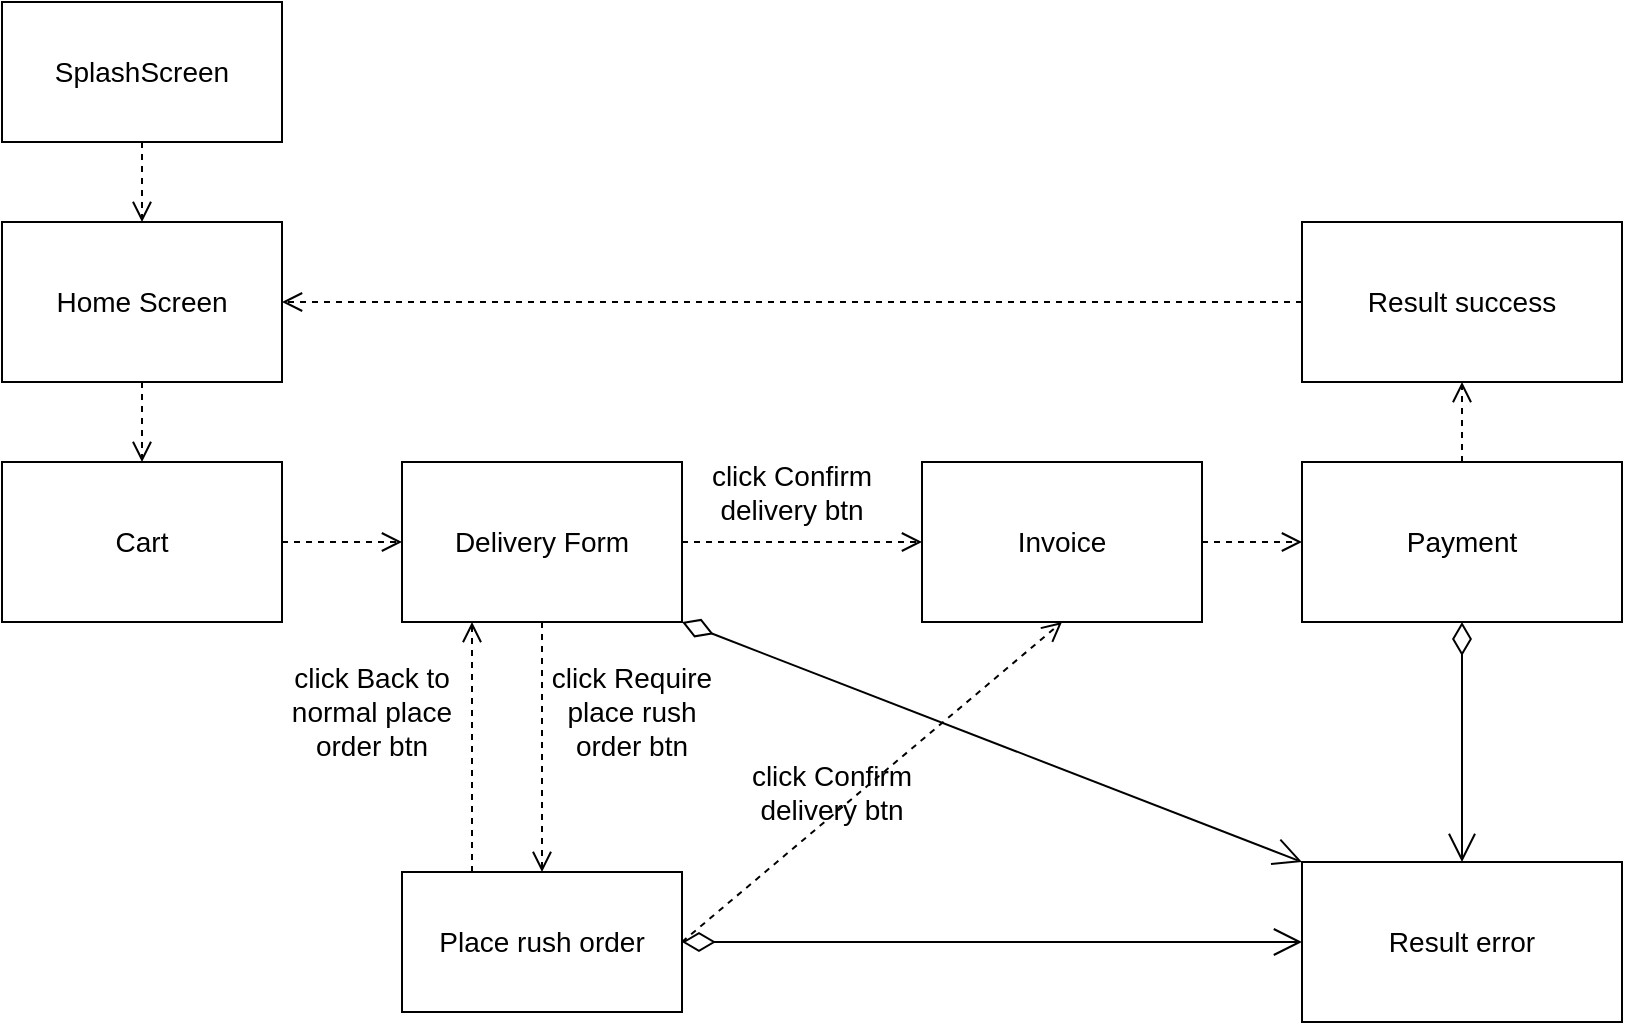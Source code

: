 <mxfile version="15.4.0" type="device"><diagram id="2huegPkSUG0KYw3vWiu2" name="Page-1"><mxGraphModel dx="1662" dy="756" grid="1" gridSize="10" guides="1" tooltips="1" connect="1" arrows="1" fold="1" page="1" pageScale="1" pageWidth="827" pageHeight="1169" math="0" shadow="0"><root><mxCell id="0"/><mxCell id="1" parent="0"/><mxCell id="3AlU-CGyO2z2M7FkPobR-1" value="Home Screen" style="rounded=0;whiteSpace=wrap;html=1;fontSize=14;" parent="1" vertex="1"><mxGeometry x="30" y="160" width="140" height="80" as="geometry"/></mxCell><mxCell id="3AlU-CGyO2z2M7FkPobR-2" value="Place rush order" style="rounded=0;whiteSpace=wrap;html=1;fontSize=14;" parent="1" vertex="1"><mxGeometry x="230" y="485" width="140" height="70" as="geometry"/></mxCell><mxCell id="3AlU-CGyO2z2M7FkPobR-3" value="Delivery Form" style="rounded=0;whiteSpace=wrap;html=1;fontSize=14;" parent="1" vertex="1"><mxGeometry x="230" y="280" width="140" height="80" as="geometry"/></mxCell><mxCell id="3AlU-CGyO2z2M7FkPobR-4" value="Cart" style="rounded=0;whiteSpace=wrap;html=1;fontSize=14;" parent="1" vertex="1"><mxGeometry x="30" y="280" width="140" height="80" as="geometry"/></mxCell><mxCell id="3AlU-CGyO2z2M7FkPobR-6" value="SplashScreen" style="rounded=0;whiteSpace=wrap;html=1;fontSize=14;" parent="1" vertex="1"><mxGeometry x="30" y="50" width="140" height="70" as="geometry"/></mxCell><mxCell id="3AlU-CGyO2z2M7FkPobR-7" value="Payment" style="rounded=0;whiteSpace=wrap;html=1;fontSize=14;" parent="1" vertex="1"><mxGeometry x="680" y="280" width="160" height="80" as="geometry"/></mxCell><mxCell id="3AlU-CGyO2z2M7FkPobR-9" value="Invoice" style="rounded=0;whiteSpace=wrap;html=1;fontSize=14;" parent="1" vertex="1"><mxGeometry x="490" y="280" width="140" height="80" as="geometry"/></mxCell><mxCell id="3AlU-CGyO2z2M7FkPobR-10" value="" style="html=1;verticalAlign=bottom;endArrow=open;dashed=1;endSize=8;rounded=0;fontSize=14;exitX=0;exitY=0.5;exitDx=0;exitDy=0;" parent="1" source="3AlU-CGyO2z2M7FkPobR-23" target="3AlU-CGyO2z2M7FkPobR-1" edge="1"><mxGeometry relative="1" as="geometry"><mxPoint x="590" y="180" as="sourcePoint"/><mxPoint x="510" y="180" as="targetPoint"/></mxGeometry></mxCell><mxCell id="3AlU-CGyO2z2M7FkPobR-11" value="" style="html=1;verticalAlign=bottom;endArrow=open;dashed=1;endSize=8;rounded=0;fontSize=14;exitX=0.5;exitY=1;exitDx=0;exitDy=0;entryX=0.5;entryY=0;entryDx=0;entryDy=0;" parent="1" source="3AlU-CGyO2z2M7FkPobR-6" target="3AlU-CGyO2z2M7FkPobR-1" edge="1"><mxGeometry relative="1" as="geometry"><mxPoint x="430" y="210" as="sourcePoint"/><mxPoint x="350" y="210" as="targetPoint"/></mxGeometry></mxCell><mxCell id="3AlU-CGyO2z2M7FkPobR-12" value="" style="html=1;verticalAlign=bottom;endArrow=open;dashed=1;endSize=8;rounded=0;fontSize=14;exitX=1;exitY=0.5;exitDx=0;exitDy=0;entryX=0;entryY=0.5;entryDx=0;entryDy=0;" parent="1" source="3AlU-CGyO2z2M7FkPobR-3" target="3AlU-CGyO2z2M7FkPobR-9" edge="1"><mxGeometry relative="1" as="geometry"><mxPoint x="414" y="220" as="sourcePoint"/><mxPoint x="334" y="220" as="targetPoint"/></mxGeometry></mxCell><mxCell id="3AlU-CGyO2z2M7FkPobR-13" value="" style="html=1;verticalAlign=bottom;endArrow=open;dashed=1;endSize=8;rounded=0;fontSize=14;entryX=0;entryY=0.5;entryDx=0;entryDy=0;exitX=1;exitY=0.5;exitDx=0;exitDy=0;" parent="1" source="3AlU-CGyO2z2M7FkPobR-4" target="3AlU-CGyO2z2M7FkPobR-3" edge="1"><mxGeometry relative="1" as="geometry"><mxPoint x="370" y="190" as="sourcePoint"/><mxPoint x="290" y="190" as="targetPoint"/></mxGeometry></mxCell><mxCell id="3AlU-CGyO2z2M7FkPobR-14" value="" style="html=1;verticalAlign=bottom;endArrow=open;dashed=1;endSize=8;rounded=0;fontSize=14;exitX=0.5;exitY=1;exitDx=0;exitDy=0;entryX=0.5;entryY=0;entryDx=0;entryDy=0;" parent="1" source="3AlU-CGyO2z2M7FkPobR-1" target="3AlU-CGyO2z2M7FkPobR-4" edge="1"><mxGeometry relative="1" as="geometry"><mxPoint x="270" y="240" as="sourcePoint"/><mxPoint x="190" y="240" as="targetPoint"/></mxGeometry></mxCell><mxCell id="3AlU-CGyO2z2M7FkPobR-15" value="" style="html=1;verticalAlign=bottom;endArrow=open;dashed=1;endSize=8;rounded=0;fontSize=14;exitX=1;exitY=0.5;exitDx=0;exitDy=0;entryX=0.5;entryY=1;entryDx=0;entryDy=0;" parent="1" source="3AlU-CGyO2z2M7FkPobR-2" target="3AlU-CGyO2z2M7FkPobR-9" edge="1"><mxGeometry relative="1" as="geometry"><mxPoint x="570" y="460" as="sourcePoint"/><mxPoint x="490" y="460" as="targetPoint"/></mxGeometry></mxCell><mxCell id="3AlU-CGyO2z2M7FkPobR-16" value="" style="html=1;verticalAlign=bottom;endArrow=open;dashed=1;endSize=8;rounded=0;fontSize=14;exitX=0.25;exitY=0;exitDx=0;exitDy=0;entryX=0.25;entryY=1;entryDx=0;entryDy=0;" parent="1" source="3AlU-CGyO2z2M7FkPobR-2" target="3AlU-CGyO2z2M7FkPobR-3" edge="1"><mxGeometry relative="1" as="geometry"><mxPoint x="610" y="200" as="sourcePoint"/><mxPoint x="530" y="200" as="targetPoint"/></mxGeometry></mxCell><mxCell id="3AlU-CGyO2z2M7FkPobR-17" value="" style="html=1;verticalAlign=bottom;endArrow=open;dashed=1;endSize=8;rounded=0;fontSize=14;exitX=0.5;exitY=1;exitDx=0;exitDy=0;entryX=0.5;entryY=0;entryDx=0;entryDy=0;" parent="1" source="3AlU-CGyO2z2M7FkPobR-3" target="3AlU-CGyO2z2M7FkPobR-2" edge="1"><mxGeometry relative="1" as="geometry"><mxPoint x="620" y="210" as="sourcePoint"/><mxPoint x="540" y="210" as="targetPoint"/></mxGeometry></mxCell><mxCell id="3AlU-CGyO2z2M7FkPobR-18" value="" style="html=1;verticalAlign=bottom;endArrow=open;dashed=1;endSize=8;rounded=0;fontSize=14;exitX=1;exitY=0.5;exitDx=0;exitDy=0;entryX=0;entryY=0.5;entryDx=0;entryDy=0;" parent="1" source="3AlU-CGyO2z2M7FkPobR-9" target="3AlU-CGyO2z2M7FkPobR-7" edge="1"><mxGeometry relative="1" as="geometry"><mxPoint x="630" y="220" as="sourcePoint"/><mxPoint x="550" y="220" as="targetPoint"/></mxGeometry></mxCell><mxCell id="3AlU-CGyO2z2M7FkPobR-19" value="click Confirm delivery btn" style="text;html=1;strokeColor=none;fillColor=none;align=center;verticalAlign=middle;whiteSpace=wrap;rounded=0;fontSize=14;" parent="1" vertex="1"><mxGeometry x="380" y="280" width="90" height="30" as="geometry"/></mxCell><mxCell id="3AlU-CGyO2z2M7FkPobR-20" value="click Require place rush order btn" style="text;html=1;strokeColor=none;fillColor=none;align=center;verticalAlign=middle;whiteSpace=wrap;rounded=0;fontSize=14;" parent="1" vertex="1"><mxGeometry x="300" y="390" width="90" height="30" as="geometry"/></mxCell><mxCell id="3AlU-CGyO2z2M7FkPobR-21" value="click Back to normal place order btn" style="text;html=1;strokeColor=none;fillColor=none;align=center;verticalAlign=middle;whiteSpace=wrap;rounded=0;fontSize=14;" parent="1" vertex="1"><mxGeometry x="160" y="390" width="110" height="30" as="geometry"/></mxCell><mxCell id="3AlU-CGyO2z2M7FkPobR-22" value="click Confirm delivery btn" style="text;html=1;strokeColor=none;fillColor=none;align=center;verticalAlign=middle;whiteSpace=wrap;rounded=0;fontSize=14;" parent="1" vertex="1"><mxGeometry x="400" y="430" width="90" height="30" as="geometry"/></mxCell><mxCell id="3AlU-CGyO2z2M7FkPobR-23" value="Result success" style="rounded=0;whiteSpace=wrap;html=1;fontSize=14;" parent="1" vertex="1"><mxGeometry x="680" y="160" width="160" height="80" as="geometry"/></mxCell><mxCell id="3AlU-CGyO2z2M7FkPobR-24" value="Result error" style="rounded=0;whiteSpace=wrap;html=1;fontSize=14;" parent="1" vertex="1"><mxGeometry x="680" y="480" width="160" height="80" as="geometry"/></mxCell><mxCell id="3AlU-CGyO2z2M7FkPobR-25" value="" style="html=1;verticalAlign=bottom;endArrow=open;dashed=1;endSize=8;rounded=0;fontSize=14;exitX=0.5;exitY=0;exitDx=0;exitDy=0;" parent="1" source="3AlU-CGyO2z2M7FkPobR-7" target="3AlU-CGyO2z2M7FkPobR-23" edge="1"><mxGeometry relative="1" as="geometry"><mxPoint x="600" y="190" as="sourcePoint"/><mxPoint x="520" y="190" as="targetPoint"/></mxGeometry></mxCell><mxCell id="3AlU-CGyO2z2M7FkPobR-34" value="" style="endArrow=open;html=1;endSize=12;startArrow=diamondThin;startSize=14;startFill=0;align=left;verticalAlign=bottom;rounded=0;fontSize=14;entryX=0.5;entryY=0;entryDx=0;entryDy=0;exitX=0.5;exitY=1;exitDx=0;exitDy=0;" parent="1" target="3AlU-CGyO2z2M7FkPobR-24" edge="1" source="3AlU-CGyO2z2M7FkPobR-7"><mxGeometry x="-1" y="54" relative="1" as="geometry"><mxPoint x="750" y="350" as="sourcePoint"/><mxPoint x="910" y="350" as="targetPoint"/><mxPoint x="-8" y="3" as="offset"/></mxGeometry></mxCell><mxCell id="3AlU-CGyO2z2M7FkPobR-35" value="" style="endArrow=open;html=1;endSize=12;startArrow=diamondThin;startSize=14;startFill=0;align=left;verticalAlign=bottom;rounded=0;fontSize=14;entryX=0;entryY=0.5;entryDx=0;entryDy=0;exitX=1;exitY=0.5;exitDx=0;exitDy=0;" parent="1" target="3AlU-CGyO2z2M7FkPobR-24" edge="1" source="3AlU-CGyO2z2M7FkPobR-2"><mxGeometry x="-1" y="54" relative="1" as="geometry"><mxPoint x="370" y="490" as="sourcePoint"/><mxPoint x="530" y="490" as="targetPoint"/><mxPoint x="-8" y="3" as="offset"/></mxGeometry></mxCell><mxCell id="3AlU-CGyO2z2M7FkPobR-36" value="" style="endArrow=open;html=1;endSize=12;startArrow=diamondThin;startSize=14;startFill=0;align=left;verticalAlign=bottom;rounded=0;fontSize=14;entryX=0;entryY=0;entryDx=0;entryDy=0;exitX=1;exitY=1;exitDx=0;exitDy=0;" parent="1" source="3AlU-CGyO2z2M7FkPobR-3" target="3AlU-CGyO2z2M7FkPobR-24" edge="1"><mxGeometry x="-1" y="54" relative="1" as="geometry"><mxPoint x="300" y="130" as="sourcePoint"/><mxPoint x="460" y="130" as="targetPoint"/><mxPoint x="-8" y="3" as="offset"/></mxGeometry></mxCell></root></mxGraphModel></diagram></mxfile>